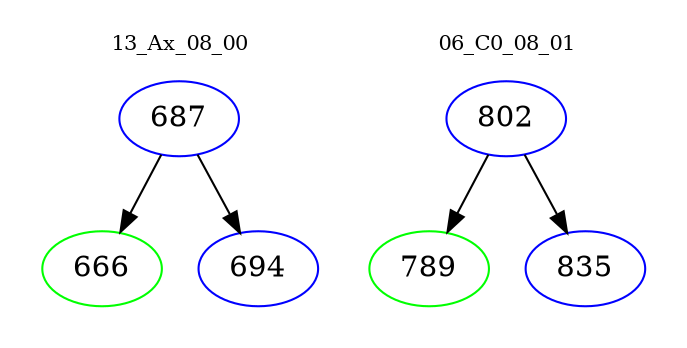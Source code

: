 digraph{
subgraph cluster_0 {
color = white
label = "13_Ax_08_00";
fontsize=10;
T0_687 [label="687", color="blue"]
T0_687 -> T0_666 [color="black"]
T0_666 [label="666", color="green"]
T0_687 -> T0_694 [color="black"]
T0_694 [label="694", color="blue"]
}
subgraph cluster_1 {
color = white
label = "06_C0_08_01";
fontsize=10;
T1_802 [label="802", color="blue"]
T1_802 -> T1_789 [color="black"]
T1_789 [label="789", color="green"]
T1_802 -> T1_835 [color="black"]
T1_835 [label="835", color="blue"]
}
}
